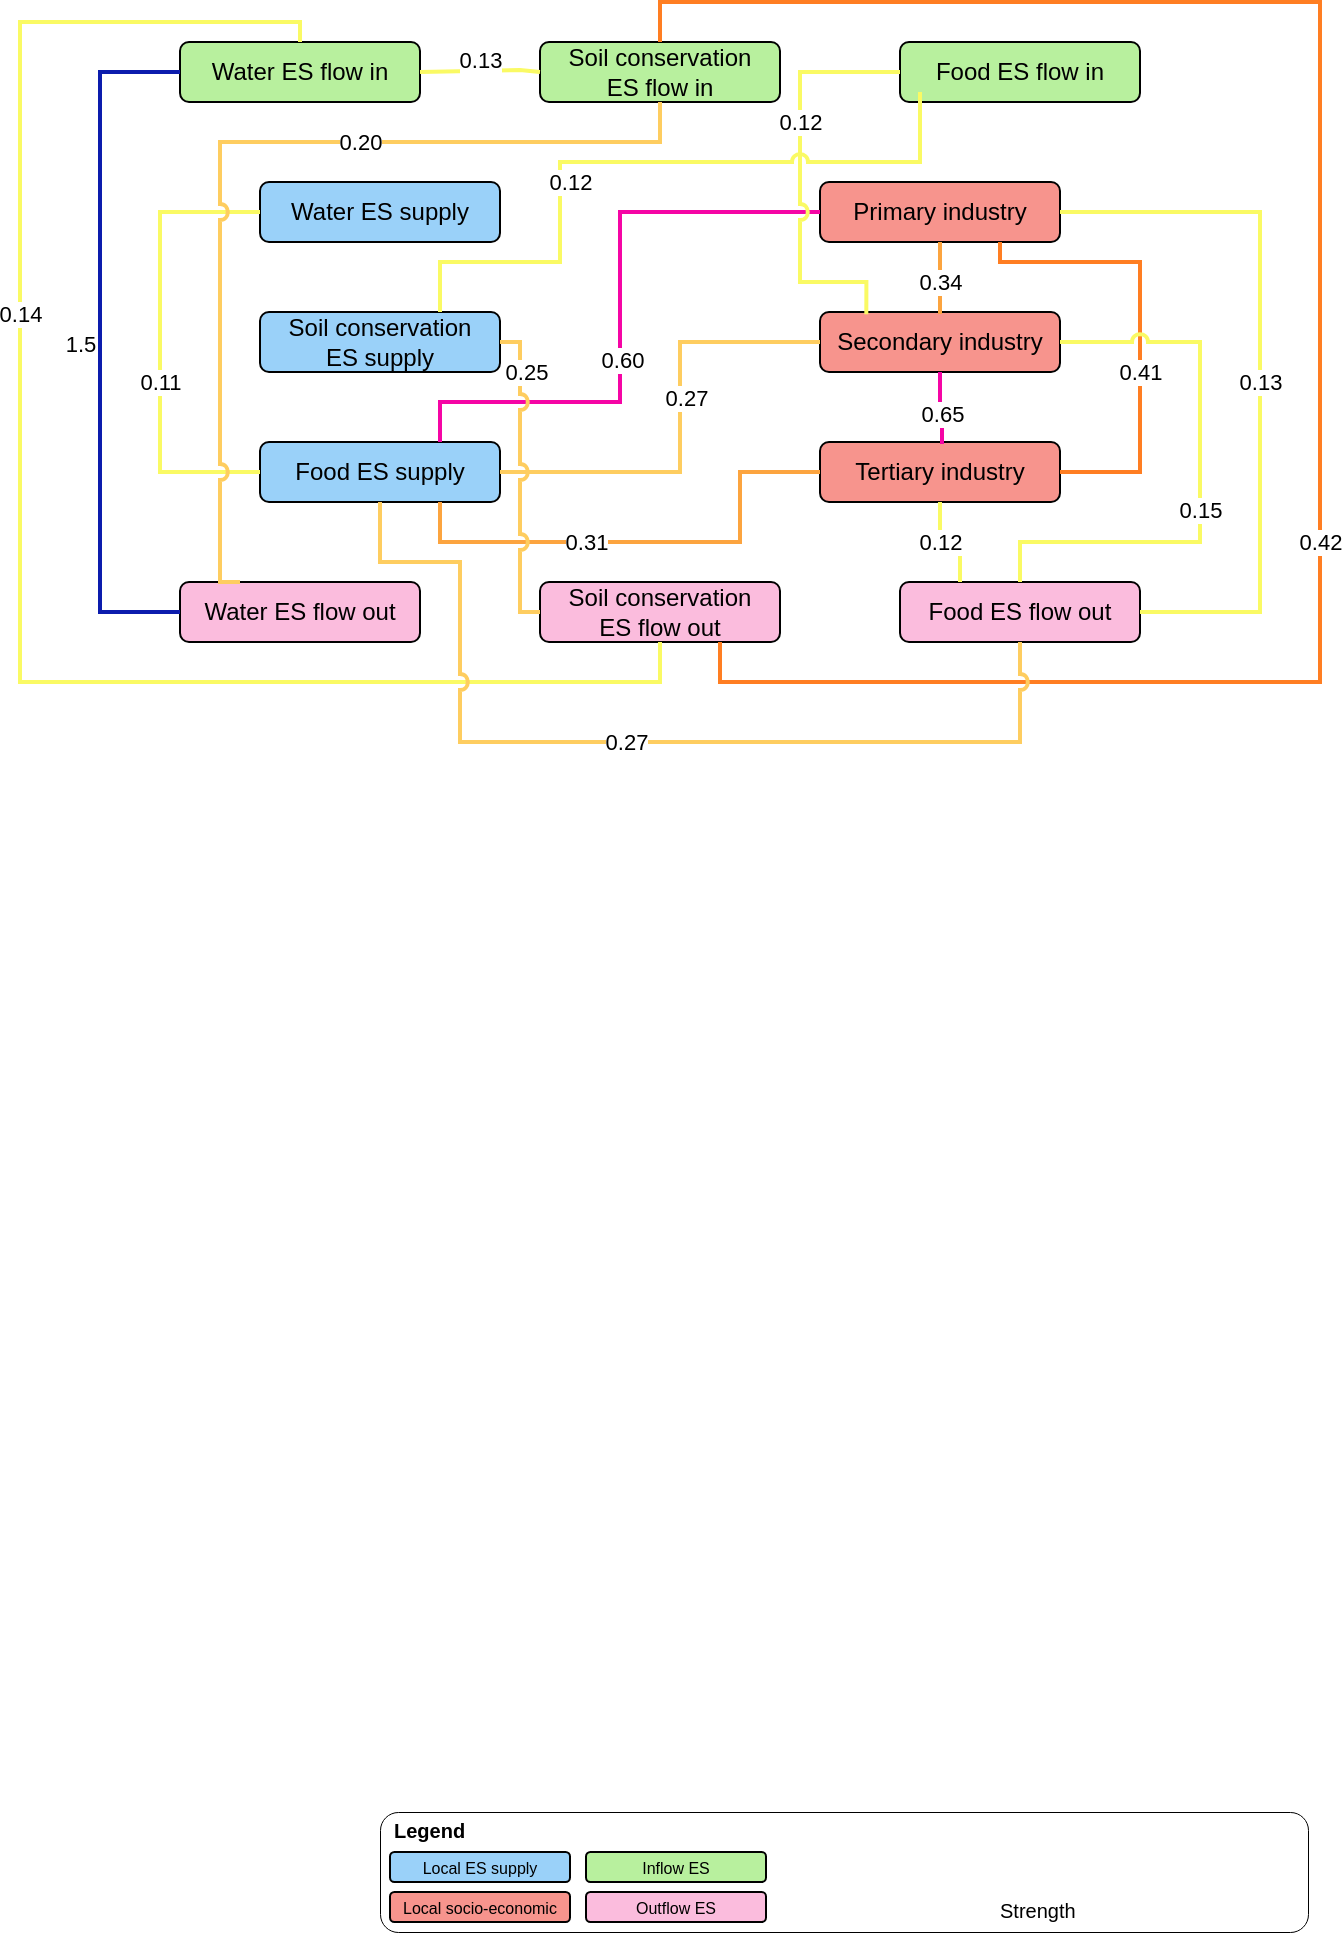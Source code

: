 <mxfile version="22.1.18" type="github">
  <diagram name="第 1 页" id="eSo4roDagTOv7NbX58sI">
    <mxGraphModel dx="983" dy="547" grid="1" gridSize="10" guides="1" tooltips="1" connect="1" arrows="1" fold="1" page="1" pageScale="1" pageWidth="827" pageHeight="1169" math="0" shadow="0">
      <root>
        <mxCell id="0" />
        <mxCell id="1" parent="0" />
        <mxCell id="T6tc1Hb5-DZ5HvoijZZq-6" value="" style="rounded=1;whiteSpace=wrap;html=1;strokeWidth=0.5;" parent="1" vertex="1">
          <mxGeometry x="340" y="1095" width="464" height="60" as="geometry" />
        </mxCell>
        <mxCell id="i3CLbu43X5joJ49ZT0Bw-1" value="&lt;p style=&quot;margin-top: 0pt; margin-bottom: 0pt; margin-left: 0in; direction: ltr; unicode-bidi: embed; word-break: normal;&quot;&gt;Food ES supply&lt;/p&gt;" style="rounded=1;whiteSpace=wrap;html=1;fontFamily=Arial;fillColor=#9ad1f9;flipV=0;" parent="1" vertex="1">
          <mxGeometry x="280" y="410" width="120" height="30" as="geometry" />
        </mxCell>
        <mxCell id="i3CLbu43X5joJ49ZT0Bw-3" value="&lt;p style=&quot;margin-top: 0pt; margin-bottom: 0pt; margin-left: 0in; direction: ltr; unicode-bidi: embed; word-break: normal;&quot;&gt;Water ES supply&lt;/p&gt;" style="rounded=1;whiteSpace=wrap;html=1;fontFamily=Arial;fillColor=#9ad1f9;flipV=0;" parent="1" vertex="1">
          <mxGeometry x="280" y="280" width="120" height="30" as="geometry" />
        </mxCell>
        <mxCell id="i3CLbu43X5joJ49ZT0Bw-4" value="Water&amp;nbsp;&lt;span style=&quot;background-color: initial;&quot;&gt;ES flow in&lt;/span&gt;" style="rounded=1;whiteSpace=wrap;html=1;fontFamily=Arial;fillColor=#b8f09e;" parent="1" vertex="1">
          <mxGeometry x="240" y="210" width="120" height="30" as="geometry" />
        </mxCell>
        <mxCell id="i3CLbu43X5joJ49ZT0Bw-6" value="&lt;p style=&quot;margin-top: 0pt; margin-bottom: 0pt; margin-left: 0in; direction: ltr; unicode-bidi: embed; word-break: normal;&quot;&gt;Secondary industry&lt;/p&gt;" style="rounded=1;whiteSpace=wrap;html=1;fontFamily=Arial;fillColor=#f7948d;flipV=1;" parent="1" vertex="1">
          <mxGeometry x="560" y="345" width="120" height="30" as="geometry" />
        </mxCell>
        <mxCell id="i3CLbu43X5joJ49ZT0Bw-7" value="&lt;p style=&quot;margin-top: 0pt; margin-bottom: 0pt; margin-left: 0in; direction: ltr; unicode-bidi: embed; word-break: normal;&quot;&gt;Tertiary industry&lt;/p&gt;" style="rounded=1;whiteSpace=wrap;html=1;fontFamily=Arial;fillColor=#f7948d;" parent="1" vertex="1">
          <mxGeometry x="560" y="410" width="120" height="30" as="geometry" />
        </mxCell>
        <mxCell id="i3CLbu43X5joJ49ZT0Bw-8" value="&lt;p style=&quot;margin-top: 0pt; margin-bottom: 0pt; margin-left: 0in; direction: ltr; unicode-bidi: embed; word-break: normal;&quot;&gt;Food ES flow out&lt;/p&gt;" style="rounded=1;whiteSpace=wrap;html=1;fontFamily=Arial;fillColor=#fbbcdd;flipV=1;" parent="1" vertex="1">
          <mxGeometry x="600" y="480" width="120" height="30" as="geometry" />
        </mxCell>
        <mxCell id="i3CLbu43X5joJ49ZT0Bw-9" value="&lt;p style=&quot;border-color: var(--border-color); margin-top: 0pt; margin-bottom: 0pt; margin-left: 0in; direction: ltr; unicode-bidi: embed; word-break: normal;&quot;&gt;Soil&amp;nbsp;&lt;span style=&quot;background-color: initial;&quot;&gt;conservation&lt;/span&gt;&lt;/p&gt;&lt;p style=&quot;border-color: var(--border-color); margin-top: 0pt; margin-bottom: 0pt; margin-left: 0in; direction: ltr; unicode-bidi: embed; word-break: normal;&quot;&gt;&lt;span style=&quot;background-color: initial;&quot;&gt;ES flow out&lt;/span&gt;&lt;/p&gt;" style="rounded=1;whiteSpace=wrap;html=1;fontFamily=Arial;fillColor=#fbbcdd;flipV=1;verticalAlign=middle;spacingTop=0;spacing=2;" parent="1" vertex="1">
          <mxGeometry x="420" y="480" width="120" height="30" as="geometry" />
        </mxCell>
        <mxCell id="i3CLbu43X5joJ49ZT0Bw-10" value="&lt;p style=&quot;margin-top: 0pt; margin-bottom: 0pt; margin-left: 0in; direction: ltr; unicode-bidi: embed; word-break: normal;&quot;&gt;Water ES flow out&lt;/p&gt;" style="rounded=1;whiteSpace=wrap;html=1;fontFamily=Arial;fillColor=#fbbcdd;" parent="1" vertex="1">
          <mxGeometry x="240" y="480" width="120" height="30" as="geometry" />
        </mxCell>
        <mxCell id="i3CLbu43X5joJ49ZT0Bw-5" value="&lt;p style=&quot;margin-top: 0pt; margin-bottom: 0pt; margin-left: 0in; direction: ltr; unicode-bidi: embed; word-break: normal;&quot;&gt;Primary industry&lt;/p&gt;" style="rounded=1;whiteSpace=wrap;html=1;fontFamily=Arial;fillColor=#f7948d;flipV=1;" parent="1" vertex="1">
          <mxGeometry x="560" y="280" width="120" height="30" as="geometry" />
        </mxCell>
        <mxCell id="i3CLbu43X5joJ49ZT0Bw-44" style="edgeStyle=orthogonalEdgeStyle;rounded=0;orthogonalLoop=1;jettySize=auto;html=1;exitX=0;exitY=0.5;exitDx=0;exitDy=0;entryX=0;entryY=0.5;entryDx=0;entryDy=0;strokeWidth=2;strokeColor=#0c1cad;jumpStyle=arc;fontFamily=Arial;endArrow=none;endFill=0;" parent="1" source="i3CLbu43X5joJ49ZT0Bw-4" target="i3CLbu43X5joJ49ZT0Bw-10" edge="1">
          <mxGeometry relative="1" as="geometry">
            <Array as="points">
              <mxPoint x="200" y="225" />
              <mxPoint x="200" y="495" />
            </Array>
            <mxPoint x="159.97" y="225.0" as="sourcePoint" />
            <mxPoint x="159.97" y="495" as="targetPoint" />
          </mxGeometry>
        </mxCell>
        <mxCell id="e95JfR316xjKeRipay9j-6" value="1.5" style="edgeLabel;html=1;align=center;verticalAlign=middle;resizable=0;points=[];fontFamily=Arial;" parent="i3CLbu43X5joJ49ZT0Bw-44" vertex="1" connectable="0">
          <mxGeometry x="-0.13" y="-3" relative="1" as="geometry">
            <mxPoint x="-7" y="23" as="offset" />
          </mxGeometry>
        </mxCell>
        <mxCell id="T6tc1Hb5-DZ5HvoijZZq-2" value="&lt;p style=&quot;margin-top: 0pt; margin-bottom: 0pt; margin-left: 0in; direction: ltr; unicode-bidi: embed; word-break: normal; font-size: 8px;&quot;&gt;Local ES supply&lt;/p&gt;" style="rounded=1;whiteSpace=wrap;html=1;fontFamily=Arial;fillColor=#9ad1f9;flipV=1;fontSize=8;" parent="1" vertex="1">
          <mxGeometry x="345" y="1115" width="90" height="15" as="geometry" />
        </mxCell>
        <mxCell id="T6tc1Hb5-DZ5HvoijZZq-3" value="In&lt;span style=&quot;background-color: initial; font-size: 8px;&quot;&gt;flow&amp;nbsp;&lt;/span&gt;ES" style="rounded=1;whiteSpace=wrap;html=1;fontFamily=Arial;fillColor=#b8f09e;fontSize=8;" parent="1" vertex="1">
          <mxGeometry x="443" y="1115" width="90" height="15" as="geometry" />
        </mxCell>
        <mxCell id="T6tc1Hb5-DZ5HvoijZZq-4" value="&lt;p style=&quot;margin-top: 0pt; margin-bottom: 0pt; margin-left: 0in; direction: ltr; unicode-bidi: embed; word-break: normal; font-size: 8px;&quot;&gt;Local socio-economic&lt;/p&gt;" style="rounded=1;whiteSpace=wrap;html=1;fontFamily=Arial;fillColor=#f7948d;fontSize=8;" parent="1" vertex="1">
          <mxGeometry x="345" y="1135" width="90" height="15" as="geometry" />
        </mxCell>
        <mxCell id="T6tc1Hb5-DZ5HvoijZZq-5" value="Outflow&amp;nbsp;&lt;span style=&quot;background-color: initial; font-size: 8px;&quot;&gt;ES&lt;/span&gt;" style="rounded=1;whiteSpace=wrap;html=1;fontFamily=Arial;fillColor=#fbbcdd;fontSize=8;" parent="1" vertex="1">
          <mxGeometry x="443" y="1135" width="90" height="15" as="geometry" />
        </mxCell>
        <mxCell id="T6tc1Hb5-DZ5HvoijZZq-7" value="&lt;div style=&quot;text-align: center;&quot;&gt;&lt;span style=&quot;background-color: initial;&quot;&gt;&lt;font size=&quot;1&quot; style=&quot;&quot; face=&quot;Arial&quot;&gt;&lt;b style=&quot;font-size: 10px;&quot;&gt;Legend&lt;/b&gt;&lt;/font&gt;&lt;/span&gt;&lt;/div&gt;" style="text;whiteSpace=wrap;html=1;" parent="1" vertex="1">
          <mxGeometry x="345" y="1090" width="70" height="20" as="geometry" />
        </mxCell>
        <mxCell id="T6tc1Hb5-DZ5HvoijZZq-8" value="&lt;div style=&quot;text-align: center;&quot;&gt;&lt;span style=&quot;background-color: initial;&quot;&gt;&lt;font size=&quot;1&quot; style=&quot;&quot; face=&quot;Arial&quot;&gt;&lt;span style=&quot;font-size: 10px;&quot;&gt;Strength&lt;/span&gt;&lt;/font&gt;&lt;/span&gt;&lt;/div&gt;" style="text;whiteSpace=wrap;html=1;" parent="1" vertex="1">
          <mxGeometry x="648" y="1130" width="70" height="20" as="geometry" />
        </mxCell>
        <mxCell id="7nNqJ9Uky4XCVAiNr534-1" value="&lt;p style=&quot;margin-top: 0pt; margin-bottom: 0pt; margin-left: 0in; direction: ltr; unicode-bidi: embed; word-break: normal;&quot;&gt;Soil conservation&lt;/p&gt;&lt;p style=&quot;margin-top: 0pt; margin-bottom: 0pt; margin-left: 0in; direction: ltr; unicode-bidi: embed; word-break: normal;&quot;&gt;ES supply&lt;/p&gt;" style="rounded=1;whiteSpace=wrap;html=1;fontFamily=Arial;fillColor=#9ad1f9;flipV=0;" vertex="1" parent="1">
          <mxGeometry x="280" y="345" width="120" height="30" as="geometry" />
        </mxCell>
        <mxCell id="7nNqJ9Uky4XCVAiNr534-3" value="&lt;p style=&quot;margin-top: 0pt; margin-bottom: 0pt; margin-left: 0in; direction: ltr; unicode-bidi: embed; word-break: normal;&quot;&gt;Food ES flow in&lt;/p&gt;" style="rounded=1;whiteSpace=wrap;html=1;fontFamily=Arial;fillColor=#b8f09e;" vertex="1" parent="1">
          <mxGeometry x="600" y="210" width="120" height="30" as="geometry" />
        </mxCell>
        <mxCell id="7nNqJ9Uky4XCVAiNr534-4" value="Soil conservation&lt;p style=&quot;margin-top: 0pt; margin-bottom: 0pt; margin-left: 0in; direction: ltr; unicode-bidi: embed; word-break: normal;&quot;&gt;ES flow in&lt;/p&gt;" style="rounded=1;whiteSpace=wrap;html=1;fontFamily=Arial;fillColor=#b8f09e;" vertex="1" parent="1">
          <mxGeometry x="420" y="210" width="120" height="30" as="geometry" />
        </mxCell>
        <mxCell id="7nNqJ9Uky4XCVAiNr534-14" style="edgeStyle=orthogonalEdgeStyle;rounded=0;orthogonalLoop=1;jettySize=auto;html=1;exitX=1;exitY=0.5;exitDx=0;exitDy=0;strokeWidth=2;strokeColor=#ff7e22;jumpStyle=arc;fontFamily=Arial;endArrow=none;endFill=0;entryX=0.75;entryY=1;entryDx=0;entryDy=0;" edge="1" parent="1" source="i3CLbu43X5joJ49ZT0Bw-7" target="i3CLbu43X5joJ49ZT0Bw-5">
          <mxGeometry relative="1" as="geometry">
            <mxPoint x="690" y="305" as="targetPoint" />
            <Array as="points">
              <mxPoint x="720" y="425" />
              <mxPoint x="720" y="320" />
              <mxPoint x="650" y="320" />
            </Array>
            <mxPoint x="730" y="505" as="sourcePoint" />
          </mxGeometry>
        </mxCell>
        <mxCell id="7nNqJ9Uky4XCVAiNr534-15" value="0.41" style="edgeLabel;html=1;align=center;verticalAlign=middle;resizable=0;points=[];fontFamily=Arial;" vertex="1" connectable="0" parent="7nNqJ9Uky4XCVAiNr534-14">
          <mxGeometry x="-0.238" y="2" relative="1" as="geometry">
            <mxPoint x="2" y="-5" as="offset" />
          </mxGeometry>
        </mxCell>
        <mxCell id="7nNqJ9Uky4XCVAiNr534-16" style="edgeStyle=orthogonalEdgeStyle;rounded=0;orthogonalLoop=1;jettySize=auto;html=1;exitX=0.5;exitY=1;exitDx=0;exitDy=0;strokeWidth=2;strokeColor=#fca43f;fontFamily=Arial;endArrow=none;endFill=0;" edge="1" parent="1" source="i3CLbu43X5joJ49ZT0Bw-5">
          <mxGeometry relative="1" as="geometry">
            <mxPoint x="540" y="320.0" as="sourcePoint" />
            <mxPoint x="620" y="346" as="targetPoint" />
          </mxGeometry>
        </mxCell>
        <mxCell id="7nNqJ9Uky4XCVAiNr534-17" value="0.34" style="edgeLabel;html=1;align=center;verticalAlign=middle;resizable=0;points=[];fontFamily=Arial;" vertex="1" connectable="0" parent="7nNqJ9Uky4XCVAiNr534-16">
          <mxGeometry x="-0.585" relative="1" as="geometry">
            <mxPoint y="12" as="offset" />
          </mxGeometry>
        </mxCell>
        <mxCell id="7nNqJ9Uky4XCVAiNr534-18" style="edgeStyle=orthogonalEdgeStyle;rounded=0;orthogonalLoop=1;jettySize=auto;html=1;exitX=0;exitY=0.5;exitDx=0;exitDy=0;entryX=0.75;entryY=0;entryDx=0;entryDy=0;strokeWidth=2;strokeColor=#f505a5;fontFamily=Arial;endArrow=none;endFill=0;" edge="1" parent="1" source="i3CLbu43X5joJ49ZT0Bw-5" target="i3CLbu43X5joJ49ZT0Bw-1">
          <mxGeometry relative="1" as="geometry">
            <Array as="points">
              <mxPoint x="460" y="295" />
              <mxPoint x="460" y="390" />
              <mxPoint x="370" y="390" />
            </Array>
            <mxPoint x="532" y="330.0" as="sourcePoint" />
            <mxPoint x="420" y="392" as="targetPoint" />
          </mxGeometry>
        </mxCell>
        <mxCell id="7nNqJ9Uky4XCVAiNr534-19" value="0.60" style="edgeLabel;html=1;align=center;verticalAlign=middle;resizable=0;points=[];fontFamily=Arial;" vertex="1" connectable="0" parent="7nNqJ9Uky4XCVAiNr534-18">
          <mxGeometry x="0.139" relative="1" as="geometry">
            <mxPoint x="1" as="offset" />
          </mxGeometry>
        </mxCell>
        <mxCell id="7nNqJ9Uky4XCVAiNr534-20" style="edgeStyle=orthogonalEdgeStyle;rounded=0;orthogonalLoop=1;jettySize=auto;html=1;exitX=1;exitY=0.5;exitDx=0;exitDy=0;entryX=1;entryY=0.5;entryDx=0;entryDy=0;strokeWidth=2;jumpStyle=arc;strokeColor=#fafa64;fontFamily=Arial;endArrow=none;endFill=0;" edge="1" parent="1" source="i3CLbu43X5joJ49ZT0Bw-5" target="i3CLbu43X5joJ49ZT0Bw-8">
          <mxGeometry relative="1" as="geometry">
            <Array as="points">
              <mxPoint x="780" y="295" />
              <mxPoint x="780" y="495" />
            </Array>
            <mxPoint x="922" y="328.5" as="sourcePoint" />
            <mxPoint x="780" y="391.5" as="targetPoint" />
          </mxGeometry>
        </mxCell>
        <mxCell id="7nNqJ9Uky4XCVAiNr534-21" value="0.13" style="edgeLabel;html=1;align=center;verticalAlign=middle;resizable=0;points=[];fontFamily=Arial;" vertex="1" connectable="0" parent="7nNqJ9Uky4XCVAiNr534-20">
          <mxGeometry x="-0.231" relative="1" as="geometry">
            <mxPoint y="46" as="offset" />
          </mxGeometry>
        </mxCell>
        <mxCell id="7nNqJ9Uky4XCVAiNr534-22" style="edgeStyle=orthogonalEdgeStyle;rounded=0;orthogonalLoop=1;jettySize=auto;html=1;exitX=0.5;exitY=1;exitDx=0;exitDy=0;entryX=0.5;entryY=0;entryDx=0;entryDy=0;strokeWidth=2;strokeColor=#f505a5;fontFamily=Arial;endArrow=none;endFill=0;" edge="1" parent="1" source="i3CLbu43X5joJ49ZT0Bw-6" target="i3CLbu43X5joJ49ZT0Bw-7">
          <mxGeometry relative="1" as="geometry">
            <Array as="points">
              <mxPoint x="620" y="400" />
              <mxPoint x="621" y="400" />
              <mxPoint x="621" y="410" />
            </Array>
            <mxPoint x="570" y="305" as="sourcePoint" />
            <mxPoint x="410" y="435" as="targetPoint" />
          </mxGeometry>
        </mxCell>
        <mxCell id="7nNqJ9Uky4XCVAiNr534-23" value="0.65" style="edgeLabel;html=1;align=center;verticalAlign=middle;resizable=0;points=[];fontFamily=Arial;" vertex="1" connectable="0" parent="7nNqJ9Uky4XCVAiNr534-22">
          <mxGeometry x="0.139" relative="1" as="geometry">
            <mxPoint x="1" as="offset" />
          </mxGeometry>
        </mxCell>
        <mxCell id="7nNqJ9Uky4XCVAiNr534-24" style="edgeStyle=orthogonalEdgeStyle;rounded=0;orthogonalLoop=1;jettySize=auto;html=1;exitX=0;exitY=0.5;exitDx=0;exitDy=0;entryX=1;entryY=0.5;entryDx=0;entryDy=0;strokeWidth=2;strokeColor=#fecd60;fontFamily=Arial;endArrow=none;endFill=0;" edge="1" parent="1" source="i3CLbu43X5joJ49ZT0Bw-6" target="i3CLbu43X5joJ49ZT0Bw-1">
          <mxGeometry relative="1" as="geometry">
            <Array as="points">
              <mxPoint x="490" y="360" />
              <mxPoint x="490" y="425" />
            </Array>
            <mxPoint x="570" y="305" as="sourcePoint" />
            <mxPoint x="410" y="435" as="targetPoint" />
          </mxGeometry>
        </mxCell>
        <mxCell id="7nNqJ9Uky4XCVAiNr534-25" value="0.27" style="edgeLabel;html=1;align=center;verticalAlign=middle;resizable=0;points=[];fontFamily=Arial;" vertex="1" connectable="0" parent="7nNqJ9Uky4XCVAiNr534-24">
          <mxGeometry x="0.139" relative="1" as="geometry">
            <mxPoint x="3" y="-30" as="offset" />
          </mxGeometry>
        </mxCell>
        <mxCell id="7nNqJ9Uky4XCVAiNr534-26" style="edgeStyle=orthogonalEdgeStyle;rounded=0;orthogonalLoop=1;jettySize=auto;html=1;entryX=0.193;entryY=0.963;entryDx=0;entryDy=0;strokeWidth=2;jumpStyle=arc;strokeColor=#fafa64;fontFamily=Arial;entryPerimeter=0;endArrow=none;endFill=0;exitX=0;exitY=0.5;exitDx=0;exitDy=0;" edge="1" parent="1" source="7nNqJ9Uky4XCVAiNr534-3" target="i3CLbu43X5joJ49ZT0Bw-6">
          <mxGeometry relative="1" as="geometry">
            <Array as="points">
              <mxPoint x="550" y="225" />
              <mxPoint x="550" y="330" />
              <mxPoint x="583" y="330" />
            </Array>
            <mxPoint x="250" y="250" as="sourcePoint" />
            <mxPoint x="730" y="505" as="targetPoint" />
          </mxGeometry>
        </mxCell>
        <mxCell id="7nNqJ9Uky4XCVAiNr534-27" value="0.12" style="edgeLabel;html=1;align=center;verticalAlign=middle;resizable=0;points=[];fontFamily=Arial;" vertex="1" connectable="0" parent="7nNqJ9Uky4XCVAiNr534-26">
          <mxGeometry x="-0.231" relative="1" as="geometry">
            <mxPoint y="-4" as="offset" />
          </mxGeometry>
        </mxCell>
        <mxCell id="7nNqJ9Uky4XCVAiNr534-28" style="edgeStyle=orthogonalEdgeStyle;rounded=0;orthogonalLoop=1;jettySize=auto;html=1;exitX=1;exitY=0.5;exitDx=0;exitDy=0;entryX=0.5;entryY=0;entryDx=0;entryDy=0;strokeWidth=2;jumpStyle=arc;strokeColor=#fafa64;fontFamily=Arial;endArrow=none;endFill=0;" edge="1" parent="1" source="i3CLbu43X5joJ49ZT0Bw-6" target="i3CLbu43X5joJ49ZT0Bw-8">
          <mxGeometry relative="1" as="geometry">
            <Array as="points">
              <mxPoint x="750" y="360" />
              <mxPoint x="750" y="460" />
              <mxPoint x="660" y="460" />
            </Array>
            <mxPoint x="690" y="305" as="sourcePoint" />
            <mxPoint x="730" y="505" as="targetPoint" />
          </mxGeometry>
        </mxCell>
        <mxCell id="7nNqJ9Uky4XCVAiNr534-29" value="0.15" style="edgeLabel;html=1;align=center;verticalAlign=middle;resizable=0;points=[];fontFamily=Arial;" vertex="1" connectable="0" parent="7nNqJ9Uky4XCVAiNr534-28">
          <mxGeometry x="-0.231" relative="1" as="geometry">
            <mxPoint y="46" as="offset" />
          </mxGeometry>
        </mxCell>
        <mxCell id="7nNqJ9Uky4XCVAiNr534-30" style="edgeStyle=orthogonalEdgeStyle;rounded=0;orthogonalLoop=1;jettySize=auto;html=1;exitX=0.75;exitY=1;exitDx=0;exitDy=0;strokeWidth=2;strokeColor=#fca43f;fontFamily=Arial;endArrow=none;endFill=0;entryX=0;entryY=0.5;entryDx=0;entryDy=0;" edge="1" parent="1" source="i3CLbu43X5joJ49ZT0Bw-1" target="i3CLbu43X5joJ49ZT0Bw-7">
          <mxGeometry relative="1" as="geometry">
            <mxPoint x="630" y="320" as="sourcePoint" />
            <mxPoint x="630" y="356" as="targetPoint" />
            <Array as="points">
              <mxPoint x="370" y="460" />
              <mxPoint x="520" y="460" />
              <mxPoint x="520" y="425" />
            </Array>
          </mxGeometry>
        </mxCell>
        <mxCell id="7nNqJ9Uky4XCVAiNr534-31" value="0.31" style="edgeLabel;html=1;align=center;verticalAlign=middle;resizable=0;points=[];fontFamily=Arial;" vertex="1" connectable="0" parent="7nNqJ9Uky4XCVAiNr534-30">
          <mxGeometry x="-0.585" relative="1" as="geometry">
            <mxPoint x="42" as="offset" />
          </mxGeometry>
        </mxCell>
        <mxCell id="7nNqJ9Uky4XCVAiNr534-32" style="edgeStyle=orthogonalEdgeStyle;rounded=0;orthogonalLoop=1;jettySize=auto;html=1;exitX=0.5;exitY=1;exitDx=0;exitDy=0;entryX=0.25;entryY=0;entryDx=0;entryDy=0;strokeWidth=2;jumpStyle=arc;strokeColor=#fafa64;fontFamily=Arial;endArrow=none;endFill=0;" edge="1" parent="1" source="i3CLbu43X5joJ49ZT0Bw-7" target="i3CLbu43X5joJ49ZT0Bw-8">
          <mxGeometry relative="1" as="geometry">
            <Array as="points">
              <mxPoint x="620" y="460" />
              <mxPoint x="630" y="460" />
            </Array>
            <mxPoint x="510" y="460" as="sourcePoint" />
            <mxPoint x="550" y="660" as="targetPoint" />
          </mxGeometry>
        </mxCell>
        <mxCell id="7nNqJ9Uky4XCVAiNr534-33" value="0.12" style="edgeLabel;html=1;align=center;verticalAlign=middle;resizable=0;points=[];fontFamily=Arial;" vertex="1" connectable="0" parent="7nNqJ9Uky4XCVAiNr534-32">
          <mxGeometry x="-0.231" relative="1" as="geometry">
            <mxPoint y="1" as="offset" />
          </mxGeometry>
        </mxCell>
        <mxCell id="7nNqJ9Uky4XCVAiNr534-35" style="edgeStyle=orthogonalEdgeStyle;rounded=0;orthogonalLoop=1;jettySize=auto;html=1;exitX=0;exitY=0.5;exitDx=0;exitDy=0;entryX=0;entryY=0.5;entryDx=0;entryDy=0;strokeWidth=2;jumpStyle=arc;strokeColor=#fafa64;fontFamily=Arial;endArrow=none;endFill=0;" edge="1" parent="1" source="i3CLbu43X5joJ49ZT0Bw-3" target="i3CLbu43X5joJ49ZT0Bw-1">
          <mxGeometry relative="1" as="geometry">
            <Array as="points">
              <mxPoint x="230" y="295" />
              <mxPoint x="230" y="425" />
            </Array>
            <mxPoint x="690" y="305" as="sourcePoint" />
            <mxPoint x="730" y="505" as="targetPoint" />
          </mxGeometry>
        </mxCell>
        <mxCell id="7nNqJ9Uky4XCVAiNr534-36" value="0.11" style="edgeLabel;html=1;align=center;verticalAlign=middle;resizable=0;points=[];fontFamily=Arial;" vertex="1" connectable="0" parent="7nNqJ9Uky4XCVAiNr534-35">
          <mxGeometry x="-0.231" relative="1" as="geometry">
            <mxPoint y="46" as="offset" />
          </mxGeometry>
        </mxCell>
        <mxCell id="7nNqJ9Uky4XCVAiNr534-37" style="edgeStyle=orthogonalEdgeStyle;rounded=0;orthogonalLoop=1;jettySize=auto;html=1;entryX=0;entryY=0.5;entryDx=0;entryDy=0;strokeWidth=2;jumpStyle=arc;strokeColor=#fafa64;fontFamily=Arial;endArrow=none;endFill=0;exitX=1;exitY=0.5;exitDx=0;exitDy=0;" edge="1" parent="1" source="i3CLbu43X5joJ49ZT0Bw-4" target="7nNqJ9Uky4XCVAiNr534-4">
          <mxGeometry relative="1" as="geometry">
            <Array as="points">
              <mxPoint x="410" y="224" />
              <mxPoint x="460" y="225" />
            </Array>
            <mxPoint x="159.97" y="224" as="sourcePoint" />
            <mxPoint x="142.97" y="345" as="targetPoint" />
          </mxGeometry>
        </mxCell>
        <mxCell id="7nNqJ9Uky4XCVAiNr534-38" value="0.13" style="edgeLabel;html=1;align=center;verticalAlign=middle;resizable=0;points=[];fontFamily=Arial;" vertex="1" connectable="0" parent="7nNqJ9Uky4XCVAiNr534-37">
          <mxGeometry x="-0.231" relative="1" as="geometry">
            <mxPoint x="7" y="-5" as="offset" />
          </mxGeometry>
        </mxCell>
        <mxCell id="7nNqJ9Uky4XCVAiNr534-39" style="edgeStyle=orthogonalEdgeStyle;rounded=0;orthogonalLoop=1;jettySize=auto;html=1;entryX=0.5;entryY=1;entryDx=0;entryDy=0;strokeWidth=2;jumpStyle=arc;strokeColor=#fafa64;fontFamily=Arial;endArrow=none;endFill=0;exitX=0.5;exitY=0;exitDx=0;exitDy=0;" edge="1" parent="1" source="i3CLbu43X5joJ49ZT0Bw-4" target="i3CLbu43X5joJ49ZT0Bw-9">
          <mxGeometry relative="1" as="geometry">
            <Array as="points">
              <mxPoint x="300" y="200" />
              <mxPoint x="160" y="200" />
              <mxPoint x="160" y="530" />
              <mxPoint x="480" y="530" />
            </Array>
            <mxPoint x="370" y="235" as="sourcePoint" />
            <mxPoint x="430" y="235" as="targetPoint" />
          </mxGeometry>
        </mxCell>
        <mxCell id="7nNqJ9Uky4XCVAiNr534-40" value="0.14" style="edgeLabel;html=1;align=center;verticalAlign=middle;resizable=0;points=[];fontFamily=Arial;" vertex="1" connectable="0" parent="7nNqJ9Uky4XCVAiNr534-39">
          <mxGeometry x="-0.231" relative="1" as="geometry">
            <mxPoint y="-20" as="offset" />
          </mxGeometry>
        </mxCell>
        <mxCell id="7nNqJ9Uky4XCVAiNr534-41" style="edgeStyle=orthogonalEdgeStyle;rounded=0;orthogonalLoop=1;jettySize=auto;html=1;strokeWidth=2;strokeColor=#fecd60;fontFamily=Arial;endArrow=none;endFill=0;jumpStyle=arc;exitX=0.25;exitY=0;exitDx=0;exitDy=0;" edge="1" parent="1" source="i3CLbu43X5joJ49ZT0Bw-10">
          <mxGeometry relative="1" as="geometry">
            <Array as="points">
              <mxPoint x="260" y="480" />
              <mxPoint x="260" y="260" />
              <mxPoint x="480" y="260" />
            </Array>
            <mxPoint x="510" y="480" as="sourcePoint" />
            <mxPoint x="480" y="240" as="targetPoint" />
          </mxGeometry>
        </mxCell>
        <mxCell id="7nNqJ9Uky4XCVAiNr534-42" value="0.20" style="edgeLabel;html=1;align=center;verticalAlign=middle;resizable=0;points=[];fontFamily=Arial;" vertex="1" connectable="0" parent="7nNqJ9Uky4XCVAiNr534-41">
          <mxGeometry x="0.139" relative="1" as="geometry">
            <mxPoint x="32" as="offset" />
          </mxGeometry>
        </mxCell>
        <mxCell id="7nNqJ9Uky4XCVAiNr534-43" style="edgeStyle=orthogonalEdgeStyle;rounded=0;orthogonalLoop=1;jettySize=auto;html=1;strokeWidth=2;strokeColor=#fecd60;fontFamily=Arial;endArrow=none;endFill=0;jumpStyle=arc;entryX=1;entryY=0.5;entryDx=0;entryDy=0;exitX=0;exitY=0.5;exitDx=0;exitDy=0;" edge="1" parent="1" source="i3CLbu43X5joJ49ZT0Bw-9" target="7nNqJ9Uky4XCVAiNr534-1">
          <mxGeometry relative="1" as="geometry">
            <Array as="points">
              <mxPoint x="410" y="495" />
              <mxPoint x="410" y="360" />
            </Array>
            <mxPoint x="520" y="490" as="sourcePoint" />
            <mxPoint x="490" y="250" as="targetPoint" />
          </mxGeometry>
        </mxCell>
        <mxCell id="7nNqJ9Uky4XCVAiNr534-44" value="0.25" style="edgeLabel;html=1;align=center;verticalAlign=middle;resizable=0;points=[];fontFamily=Arial;" vertex="1" connectable="0" parent="7nNqJ9Uky4XCVAiNr534-43">
          <mxGeometry x="0.139" relative="1" as="geometry">
            <mxPoint x="3" y="-42" as="offset" />
          </mxGeometry>
        </mxCell>
        <mxCell id="7nNqJ9Uky4XCVAiNr534-45" style="edgeStyle=orthogonalEdgeStyle;rounded=0;orthogonalLoop=1;jettySize=auto;html=1;entryX=0.75;entryY=0;entryDx=0;entryDy=0;strokeWidth=2;jumpStyle=arc;strokeColor=#fafa64;fontFamily=Arial;endArrow=none;endFill=0;exitX=0;exitY=0.5;exitDx=0;exitDy=0;" edge="1" parent="1" target="7nNqJ9Uky4XCVAiNr534-1">
          <mxGeometry relative="1" as="geometry">
            <Array as="points">
              <mxPoint x="610" y="270" />
              <mxPoint x="430" y="270" />
              <mxPoint x="430" y="320" />
              <mxPoint x="370" y="320" />
            </Array>
            <mxPoint x="610" y="235" as="sourcePoint" />
            <mxPoint x="593" y="356" as="targetPoint" />
          </mxGeometry>
        </mxCell>
        <mxCell id="7nNqJ9Uky4XCVAiNr534-46" value="0.12" style="edgeLabel;html=1;align=center;verticalAlign=middle;resizable=0;points=[];fontFamily=Arial;" vertex="1" connectable="0" parent="7nNqJ9Uky4XCVAiNr534-45">
          <mxGeometry x="-0.231" relative="1" as="geometry">
            <mxPoint x="-76" y="10" as="offset" />
          </mxGeometry>
        </mxCell>
        <mxCell id="7nNqJ9Uky4XCVAiNr534-47" style="edgeStyle=orthogonalEdgeStyle;rounded=0;orthogonalLoop=1;jettySize=auto;html=1;exitX=0.75;exitY=1;exitDx=0;exitDy=0;strokeWidth=2;strokeColor=#ff7e22;jumpStyle=arc;fontFamily=Arial;endArrow=none;endFill=0;entryX=0.5;entryY=0;entryDx=0;entryDy=0;" edge="1" parent="1" source="i3CLbu43X5joJ49ZT0Bw-9" target="7nNqJ9Uky4XCVAiNr534-4">
          <mxGeometry relative="1" as="geometry">
            <mxPoint x="860" y="310" as="targetPoint" />
            <Array as="points">
              <mxPoint x="510" y="530" />
              <mxPoint x="810" y="530" />
              <mxPoint x="810" y="190" />
              <mxPoint x="480" y="190" />
            </Array>
            <mxPoint x="890" y="425" as="sourcePoint" />
          </mxGeometry>
        </mxCell>
        <mxCell id="7nNqJ9Uky4XCVAiNr534-48" value="0.42" style="edgeLabel;html=1;align=center;verticalAlign=middle;resizable=0;points=[];fontFamily=Arial;" vertex="1" connectable="0" parent="7nNqJ9Uky4XCVAiNr534-47">
          <mxGeometry x="-0.238" y="2" relative="1" as="geometry">
            <mxPoint x="2" y="-5" as="offset" />
          </mxGeometry>
        </mxCell>
        <mxCell id="7nNqJ9Uky4XCVAiNr534-49" style="edgeStyle=orthogonalEdgeStyle;rounded=0;orthogonalLoop=1;jettySize=auto;html=1;strokeWidth=2;strokeColor=#fecd60;fontFamily=Arial;endArrow=none;endFill=0;jumpStyle=arc;exitX=0.5;exitY=1;exitDx=0;exitDy=0;entryX=0.5;entryY=1;entryDx=0;entryDy=0;" edge="1" parent="1" source="i3CLbu43X5joJ49ZT0Bw-8" target="i3CLbu43X5joJ49ZT0Bw-1">
          <mxGeometry relative="1" as="geometry">
            <Array as="points">
              <mxPoint x="660" y="560" />
              <mxPoint x="380" y="560" />
              <mxPoint x="380" y="470" />
              <mxPoint x="340" y="470" />
            </Array>
            <mxPoint x="169.97" y="780" as="sourcePoint" />
            <mxPoint x="379.97" y="540" as="targetPoint" />
          </mxGeometry>
        </mxCell>
        <mxCell id="7nNqJ9Uky4XCVAiNr534-50" value="0.27" style="edgeLabel;html=1;align=center;verticalAlign=middle;resizable=0;points=[];fontFamily=Arial;" vertex="1" connectable="0" parent="7nNqJ9Uky4XCVAiNr534-49">
          <mxGeometry x="0.139" relative="1" as="geometry">
            <mxPoint x="32" as="offset" />
          </mxGeometry>
        </mxCell>
      </root>
    </mxGraphModel>
  </diagram>
</mxfile>
